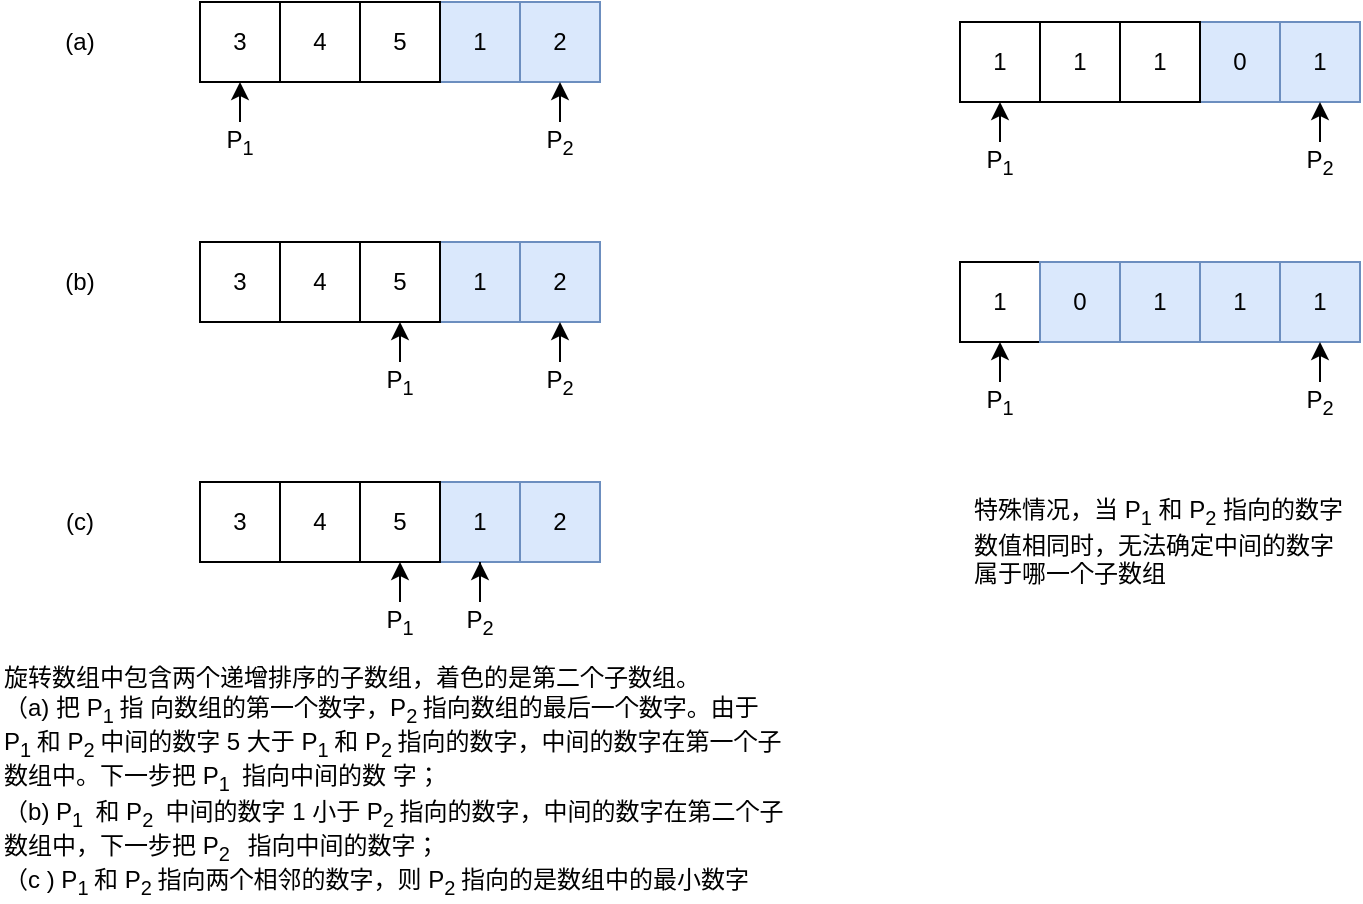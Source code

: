 <mxfile version="15.2.7" type="device"><diagram id="Z5cq9OTorI-iVZQwM5ER" name="第 1 页"><mxGraphModel dx="905" dy="765" grid="1" gridSize="10" guides="1" tooltips="1" connect="1" arrows="1" fold="1" page="1" pageScale="1" pageWidth="827" pageHeight="1169" math="0" shadow="0"><root><mxCell id="0"/><mxCell id="1" parent="0"/><mxCell id="ayOxXFMzUKXz69Equadx-6" value="" style="group" vertex="1" connectable="0" parent="1"><mxGeometry x="180" y="270" width="200" height="40" as="geometry"/></mxCell><mxCell id="ayOxXFMzUKXz69Equadx-1" value="1" style="whiteSpace=wrap;html=1;aspect=fixed;fillColor=#dae8fc;strokeColor=#6c8ebf;" vertex="1" parent="ayOxXFMzUKXz69Equadx-6"><mxGeometry x="120" width="40" height="40" as="geometry"/></mxCell><mxCell id="ayOxXFMzUKXz69Equadx-2" value="2" style="whiteSpace=wrap;html=1;aspect=fixed;fillColor=#dae8fc;strokeColor=#6c8ebf;" vertex="1" parent="ayOxXFMzUKXz69Equadx-6"><mxGeometry x="160" width="40" height="40" as="geometry"/></mxCell><mxCell id="ayOxXFMzUKXz69Equadx-3" value="3" style="whiteSpace=wrap;html=1;aspect=fixed;" vertex="1" parent="ayOxXFMzUKXz69Equadx-6"><mxGeometry width="40" height="40" as="geometry"/></mxCell><mxCell id="ayOxXFMzUKXz69Equadx-4" value="4" style="whiteSpace=wrap;html=1;aspect=fixed;" vertex="1" parent="ayOxXFMzUKXz69Equadx-6"><mxGeometry x="40" width="40" height="40" as="geometry"/></mxCell><mxCell id="ayOxXFMzUKXz69Equadx-5" value="5" style="whiteSpace=wrap;html=1;aspect=fixed;" vertex="1" parent="ayOxXFMzUKXz69Equadx-6"><mxGeometry x="80" width="40" height="40" as="geometry"/></mxCell><mxCell id="ayOxXFMzUKXz69Equadx-7" value="" style="group" vertex="1" connectable="0" parent="1"><mxGeometry x="180" y="390" width="200" height="40" as="geometry"/></mxCell><mxCell id="ayOxXFMzUKXz69Equadx-8" value="1" style="whiteSpace=wrap;html=1;aspect=fixed;fillColor=#dae8fc;strokeColor=#6c8ebf;" vertex="1" parent="ayOxXFMzUKXz69Equadx-7"><mxGeometry x="120" width="40" height="40" as="geometry"/></mxCell><mxCell id="ayOxXFMzUKXz69Equadx-9" value="2" style="whiteSpace=wrap;html=1;aspect=fixed;fillColor=#dae8fc;strokeColor=#6c8ebf;" vertex="1" parent="ayOxXFMzUKXz69Equadx-7"><mxGeometry x="160" width="40" height="40" as="geometry"/></mxCell><mxCell id="ayOxXFMzUKXz69Equadx-10" value="3" style="whiteSpace=wrap;html=1;aspect=fixed;" vertex="1" parent="ayOxXFMzUKXz69Equadx-7"><mxGeometry width="40" height="40" as="geometry"/></mxCell><mxCell id="ayOxXFMzUKXz69Equadx-11" value="4" style="whiteSpace=wrap;html=1;aspect=fixed;" vertex="1" parent="ayOxXFMzUKXz69Equadx-7"><mxGeometry x="40" width="40" height="40" as="geometry"/></mxCell><mxCell id="ayOxXFMzUKXz69Equadx-12" value="5" style="whiteSpace=wrap;html=1;aspect=fixed;" vertex="1" parent="ayOxXFMzUKXz69Equadx-7"><mxGeometry x="80" width="40" height="40" as="geometry"/></mxCell><mxCell id="ayOxXFMzUKXz69Equadx-13" value="" style="group" vertex="1" connectable="0" parent="1"><mxGeometry x="180" y="510" width="200" height="40" as="geometry"/></mxCell><mxCell id="ayOxXFMzUKXz69Equadx-14" value="1" style="whiteSpace=wrap;html=1;aspect=fixed;fillColor=#dae8fc;strokeColor=#6c8ebf;" vertex="1" parent="ayOxXFMzUKXz69Equadx-13"><mxGeometry x="120" width="40" height="40" as="geometry"/></mxCell><mxCell id="ayOxXFMzUKXz69Equadx-15" value="2" style="whiteSpace=wrap;html=1;aspect=fixed;fillColor=#dae8fc;strokeColor=#6c8ebf;" vertex="1" parent="ayOxXFMzUKXz69Equadx-13"><mxGeometry x="160" width="40" height="40" as="geometry"/></mxCell><mxCell id="ayOxXFMzUKXz69Equadx-16" value="3" style="whiteSpace=wrap;html=1;aspect=fixed;" vertex="1" parent="ayOxXFMzUKXz69Equadx-13"><mxGeometry width="40" height="40" as="geometry"/></mxCell><mxCell id="ayOxXFMzUKXz69Equadx-17" value="4" style="whiteSpace=wrap;html=1;aspect=fixed;" vertex="1" parent="ayOxXFMzUKXz69Equadx-13"><mxGeometry x="40" width="40" height="40" as="geometry"/></mxCell><mxCell id="ayOxXFMzUKXz69Equadx-18" value="5" style="whiteSpace=wrap;html=1;aspect=fixed;" vertex="1" parent="ayOxXFMzUKXz69Equadx-13"><mxGeometry x="80" width="40" height="40" as="geometry"/></mxCell><mxCell id="ayOxXFMzUKXz69Equadx-19" value="(a)" style="text;html=1;strokeColor=none;fillColor=none;align=center;verticalAlign=middle;whiteSpace=wrap;rounded=0;" vertex="1" parent="1"><mxGeometry x="100" y="280" width="40" height="20" as="geometry"/></mxCell><mxCell id="ayOxXFMzUKXz69Equadx-20" value="(b)" style="text;html=1;strokeColor=none;fillColor=none;align=center;verticalAlign=middle;whiteSpace=wrap;rounded=0;" vertex="1" parent="1"><mxGeometry x="100" y="400" width="40" height="20" as="geometry"/></mxCell><mxCell id="ayOxXFMzUKXz69Equadx-21" value="(c)" style="text;html=1;strokeColor=none;fillColor=none;align=center;verticalAlign=middle;whiteSpace=wrap;rounded=0;" vertex="1" parent="1"><mxGeometry x="100" y="520" width="40" height="20" as="geometry"/></mxCell><mxCell id="ayOxXFMzUKXz69Equadx-31" value="" style="group" vertex="1" connectable="0" parent="1"><mxGeometry x="340" y="310" width="40" height="40" as="geometry"/></mxCell><mxCell id="ayOxXFMzUKXz69Equadx-27" style="edgeStyle=orthogonalEdgeStyle;rounded=0;orthogonalLoop=1;jettySize=auto;html=1;exitX=0.5;exitY=0;exitDx=0;exitDy=0;entryX=0.5;entryY=1;entryDx=0;entryDy=0;" edge="1" parent="ayOxXFMzUKXz69Equadx-31" source="ayOxXFMzUKXz69Equadx-28"><mxGeometry relative="1" as="geometry"><mxPoint x="20" as="targetPoint"/></mxGeometry></mxCell><mxCell id="ayOxXFMzUKXz69Equadx-28" value="P&lt;sub&gt;2&lt;/sub&gt;" style="text;html=1;strokeColor=none;fillColor=none;align=center;verticalAlign=middle;whiteSpace=wrap;rounded=0;" vertex="1" parent="ayOxXFMzUKXz69Equadx-31"><mxGeometry y="20" width="40" height="20" as="geometry"/></mxCell><mxCell id="ayOxXFMzUKXz69Equadx-33" value="" style="group" vertex="1" connectable="0" parent="1"><mxGeometry x="180" y="330" width="40" height="20" as="geometry"/></mxCell><mxCell id="ayOxXFMzUKXz69Equadx-32" value="" style="group" vertex="1" connectable="0" parent="ayOxXFMzUKXz69Equadx-33"><mxGeometry width="40" height="20" as="geometry"/></mxCell><mxCell id="ayOxXFMzUKXz69Equadx-23" value="P&lt;sub&gt;1&lt;/sub&gt;" style="text;html=1;strokeColor=none;fillColor=none;align=center;verticalAlign=middle;whiteSpace=wrap;rounded=0;" vertex="1" parent="ayOxXFMzUKXz69Equadx-32"><mxGeometry width="40" height="20" as="geometry"/></mxCell><mxCell id="ayOxXFMzUKXz69Equadx-24" style="edgeStyle=orthogonalEdgeStyle;rounded=0;orthogonalLoop=1;jettySize=auto;html=1;exitX=0.5;exitY=0;exitDx=0;exitDy=0;entryX=0.5;entryY=1;entryDx=0;entryDy=0;" edge="1" parent="ayOxXFMzUKXz69Equadx-33" source="ayOxXFMzUKXz69Equadx-23" target="ayOxXFMzUKXz69Equadx-3"><mxGeometry relative="1" as="geometry"/></mxCell><mxCell id="ayOxXFMzUKXz69Equadx-41" value="" style="group" vertex="1" connectable="0" parent="1"><mxGeometry x="260" y="450" width="40" height="20" as="geometry"/></mxCell><mxCell id="ayOxXFMzUKXz69Equadx-42" value="P&lt;sub&gt;1&lt;/sub&gt;" style="text;html=1;strokeColor=none;fillColor=none;align=center;verticalAlign=middle;whiteSpace=wrap;rounded=0;" vertex="1" parent="ayOxXFMzUKXz69Equadx-41"><mxGeometry width="40" height="20" as="geometry"/></mxCell><mxCell id="ayOxXFMzUKXz69Equadx-43" style="edgeStyle=orthogonalEdgeStyle;rounded=0;orthogonalLoop=1;jettySize=auto;html=1;exitX=0.5;exitY=0;exitDx=0;exitDy=0;entryX=0.5;entryY=1;entryDx=0;entryDy=0;" edge="1" parent="1" source="ayOxXFMzUKXz69Equadx-42" target="ayOxXFMzUKXz69Equadx-12"><mxGeometry relative="1" as="geometry"><mxPoint x="310" y="450" as="targetPoint"/><mxPoint x="280.0" y="450" as="sourcePoint"/></mxGeometry></mxCell><mxCell id="ayOxXFMzUKXz69Equadx-44" value="" style="group" vertex="1" connectable="0" parent="1"><mxGeometry x="340" y="430" width="40" height="40" as="geometry"/></mxCell><mxCell id="ayOxXFMzUKXz69Equadx-46" value="P&lt;sub&gt;2&lt;/sub&gt;" style="text;html=1;strokeColor=none;fillColor=none;align=center;verticalAlign=middle;whiteSpace=wrap;rounded=0;" vertex="1" parent="ayOxXFMzUKXz69Equadx-44"><mxGeometry y="20" width="40" height="20" as="geometry"/></mxCell><mxCell id="ayOxXFMzUKXz69Equadx-45" style="edgeStyle=orthogonalEdgeStyle;rounded=0;orthogonalLoop=1;jettySize=auto;html=1;exitX=0.5;exitY=0;exitDx=0;exitDy=0;entryX=0.5;entryY=1;entryDx=0;entryDy=0;" edge="1" parent="1" source="ayOxXFMzUKXz69Equadx-46" target="ayOxXFMzUKXz69Equadx-9"><mxGeometry relative="1" as="geometry"><mxPoint x="340" y="440" as="targetPoint"/><mxPoint x="360" y="450" as="sourcePoint"/><Array as="points"/></mxGeometry></mxCell><mxCell id="ayOxXFMzUKXz69Equadx-47" value="" style="group" vertex="1" connectable="0" parent="1"><mxGeometry x="300" y="570" width="40" height="20" as="geometry"/></mxCell><mxCell id="ayOxXFMzUKXz69Equadx-48" value="P&lt;sub&gt;2&lt;/sub&gt;" style="text;html=1;strokeColor=none;fillColor=none;align=center;verticalAlign=middle;whiteSpace=wrap;rounded=0;" vertex="1" parent="ayOxXFMzUKXz69Equadx-47"><mxGeometry width="40" height="20" as="geometry"/></mxCell><mxCell id="ayOxXFMzUKXz69Equadx-49" style="edgeStyle=orthogonalEdgeStyle;rounded=0;orthogonalLoop=1;jettySize=auto;html=1;entryX=0.5;entryY=1;entryDx=0;entryDy=0;" edge="1" parent="1" source="ayOxXFMzUKXz69Equadx-48" target="ayOxXFMzUKXz69Equadx-14"><mxGeometry relative="1" as="geometry"/></mxCell><mxCell id="ayOxXFMzUKXz69Equadx-50" value="" style="group" vertex="1" connectable="0" parent="1"><mxGeometry x="260" y="570" width="40" height="20" as="geometry"/></mxCell><mxCell id="ayOxXFMzUKXz69Equadx-51" value="P&lt;sub&gt;1&lt;/sub&gt;" style="text;html=1;strokeColor=none;fillColor=none;align=center;verticalAlign=middle;whiteSpace=wrap;rounded=0;" vertex="1" parent="ayOxXFMzUKXz69Equadx-50"><mxGeometry width="40" height="20" as="geometry"/></mxCell><mxCell id="ayOxXFMzUKXz69Equadx-52" style="edgeStyle=orthogonalEdgeStyle;rounded=0;orthogonalLoop=1;jettySize=auto;html=1;exitX=0.5;exitY=0;exitDx=0;exitDy=0;entryX=0.5;entryY=1;entryDx=0;entryDy=0;" edge="1" parent="1" source="ayOxXFMzUKXz69Equadx-51" target="ayOxXFMzUKXz69Equadx-18"><mxGeometry relative="1" as="geometry"/></mxCell><mxCell id="ayOxXFMzUKXz69Equadx-53" value="&lt;span class=&quot;fontstyle0&quot;&gt;旋转数组中包含两个递增排序的子数组，着色的是第二个子数组。&lt;br&gt;&lt;/span&gt;&lt;span class=&quot;fontstyle2&quot;&gt;（a) &lt;/span&gt;&lt;span class=&quot;fontstyle0&quot;&gt;把 P&lt;sub&gt;1&amp;nbsp;&lt;/sub&gt;&lt;/span&gt;&lt;span class=&quot;fontstyle0&quot;&gt;指 向数组的第一个数字，&lt;/span&gt;&lt;span class=&quot;fontstyle2&quot;&gt;P&lt;sub&gt;2&amp;nbsp;&lt;/sub&gt;&lt;/span&gt;&lt;span class=&quot;fontstyle0&quot;&gt;指向数组的最后一个数字。由于 P&lt;sub&gt;1&amp;nbsp;&lt;/sub&gt;&lt;/span&gt;&lt;span class=&quot;fontstyle0&quot;&gt;和&amp;nbsp;&lt;/span&gt;&lt;span class=&quot;fontstyle0&quot;&gt;P&lt;sub&gt;2&amp;nbsp;&lt;/sub&gt;中间的数字&amp;nbsp;&lt;/span&gt;&lt;span class=&quot;fontstyle2&quot;&gt;5&amp;nbsp;&lt;/span&gt;&lt;span class=&quot;fontstyle0&quot;&gt;大于 P&lt;sub&gt;1&amp;nbsp;&lt;/sub&gt;&lt;/span&gt;&lt;span class=&quot;fontstyle2&quot;&gt;和 P&lt;sub&gt;2&amp;nbsp;&lt;/sub&gt;&lt;/span&gt;&lt;span class=&quot;fontstyle0&quot;&gt;指向的数字，中间的数字在第一个子数组中。下一步把 P&lt;sub&gt;1&amp;nbsp;&lt;/sub&gt;&lt;/span&gt;&lt;span class=&quot;fontstyle0&quot;&gt;&amp;nbsp;指向中间的数 字；&lt;br&gt;（&lt;/span&gt;&lt;span class=&quot;fontstyle2&quot;&gt;b) P&lt;sub&gt;1&amp;nbsp;&lt;/sub&gt;&amp;nbsp;和 P&lt;sub&gt;2&amp;nbsp;&lt;/sub&gt;&lt;/span&gt;&lt;span class=&quot;fontstyle0&quot;&gt;&amp;nbsp;中间的数字 1 小于 P&lt;sub&gt;2 &lt;/sub&gt;&lt;/span&gt;&lt;span class=&quot;fontstyle0&quot;&gt;指向的数字，中间的数字在第二个子数组中，下一步把 P&lt;sub&gt;2&amp;nbsp; &lt;/sub&gt;&amp;nbsp;指向中间的数字；&lt;br&gt;&lt;/span&gt;&lt;span class=&quot;fontstyle0&quot;&gt;（&lt;/span&gt;&lt;span class=&quot;fontstyle2&quot;&gt;c ) P&lt;sub&gt;1&amp;nbsp;&lt;/sub&gt;&lt;/span&gt;&lt;span class=&quot;fontstyle0&quot;&gt;和&amp;nbsp;&lt;/span&gt;&lt;span class=&quot;fontstyle0&quot;&gt;P&lt;sub&gt;2&amp;nbsp;&lt;/sub&gt;指向两个相邻的数字，则&amp;nbsp;&lt;/span&gt;&lt;span class=&quot;fontstyle0&quot;&gt;P&lt;sub&gt;2&amp;nbsp;&lt;/sub&gt;指向的是数组中的最小数字&lt;/span&gt; " style="text;html=1;strokeColor=none;fillColor=none;align=left;verticalAlign=middle;whiteSpace=wrap;rounded=0;" vertex="1" parent="1"><mxGeometry x="80" y="600" width="400" height="120" as="geometry"/></mxCell><mxCell id="ayOxXFMzUKXz69Equadx-56" value="" style="group" vertex="1" connectable="0" parent="1"><mxGeometry x="560" y="280" width="200" height="40" as="geometry"/></mxCell><mxCell id="ayOxXFMzUKXz69Equadx-57" value="0" style="whiteSpace=wrap;html=1;aspect=fixed;fillColor=#dae8fc;strokeColor=#6c8ebf;" vertex="1" parent="ayOxXFMzUKXz69Equadx-56"><mxGeometry x="120" width="40" height="40" as="geometry"/></mxCell><mxCell id="ayOxXFMzUKXz69Equadx-58" value="1" style="whiteSpace=wrap;html=1;aspect=fixed;fillColor=#dae8fc;strokeColor=#6c8ebf;" vertex="1" parent="ayOxXFMzUKXz69Equadx-56"><mxGeometry x="160" width="40" height="40" as="geometry"/></mxCell><mxCell id="ayOxXFMzUKXz69Equadx-59" value="1" style="whiteSpace=wrap;html=1;aspect=fixed;" vertex="1" parent="ayOxXFMzUKXz69Equadx-56"><mxGeometry width="40" height="40" as="geometry"/></mxCell><mxCell id="ayOxXFMzUKXz69Equadx-60" value="1" style="whiteSpace=wrap;html=1;aspect=fixed;" vertex="1" parent="ayOxXFMzUKXz69Equadx-56"><mxGeometry x="40" width="40" height="40" as="geometry"/></mxCell><mxCell id="ayOxXFMzUKXz69Equadx-61" value="1" style="whiteSpace=wrap;html=1;aspect=fixed;" vertex="1" parent="ayOxXFMzUKXz69Equadx-56"><mxGeometry x="80" width="40" height="40" as="geometry"/></mxCell><mxCell id="ayOxXFMzUKXz69Equadx-62" value="" style="group" vertex="1" connectable="0" parent="1"><mxGeometry x="560" y="400" width="200" height="40" as="geometry"/></mxCell><mxCell id="ayOxXFMzUKXz69Equadx-63" value="1" style="whiteSpace=wrap;html=1;aspect=fixed;fillColor=#dae8fc;strokeColor=#6c8ebf;" vertex="1" parent="ayOxXFMzUKXz69Equadx-62"><mxGeometry x="120" width="40" height="40" as="geometry"/></mxCell><mxCell id="ayOxXFMzUKXz69Equadx-64" value="1" style="whiteSpace=wrap;html=1;aspect=fixed;fillColor=#dae8fc;strokeColor=#6c8ebf;" vertex="1" parent="ayOxXFMzUKXz69Equadx-62"><mxGeometry x="160" width="40" height="40" as="geometry"/></mxCell><mxCell id="ayOxXFMzUKXz69Equadx-65" value="1" style="whiteSpace=wrap;html=1;aspect=fixed;" vertex="1" parent="ayOxXFMzUKXz69Equadx-62"><mxGeometry width="40" height="40" as="geometry"/></mxCell><mxCell id="ayOxXFMzUKXz69Equadx-66" value="0" style="whiteSpace=wrap;html=1;aspect=fixed;fillColor=#dae8fc;strokeColor=#6c8ebf;" vertex="1" parent="ayOxXFMzUKXz69Equadx-62"><mxGeometry x="40" width="40" height="40" as="geometry"/></mxCell><mxCell id="ayOxXFMzUKXz69Equadx-67" value="1" style="whiteSpace=wrap;html=1;aspect=fixed;fillColor=#dae8fc;strokeColor=#6c8ebf;" vertex="1" parent="ayOxXFMzUKXz69Equadx-62"><mxGeometry x="80" width="40" height="40" as="geometry"/></mxCell><mxCell id="ayOxXFMzUKXz69Equadx-75" style="edgeStyle=orthogonalEdgeStyle;rounded=0;orthogonalLoop=1;jettySize=auto;html=1;exitX=0.5;exitY=0;exitDx=0;exitDy=0;entryX=0.5;entryY=1;entryDx=0;entryDy=0;" edge="1" parent="1" source="ayOxXFMzUKXz69Equadx-68" target="ayOxXFMzUKXz69Equadx-58"><mxGeometry relative="1" as="geometry"/></mxCell><mxCell id="ayOxXFMzUKXz69Equadx-68" value="P&lt;sub&gt;2&lt;/sub&gt;" style="text;html=1;strokeColor=none;fillColor=none;align=center;verticalAlign=middle;whiteSpace=wrap;rounded=0;" vertex="1" parent="1"><mxGeometry x="720" y="340" width="40" height="20" as="geometry"/></mxCell><mxCell id="ayOxXFMzUKXz69Equadx-77" style="edgeStyle=orthogonalEdgeStyle;rounded=0;orthogonalLoop=1;jettySize=auto;html=1;exitX=0.5;exitY=0;exitDx=0;exitDy=0;entryX=0.5;entryY=1;entryDx=0;entryDy=0;" edge="1" parent="1" source="ayOxXFMzUKXz69Equadx-69" target="ayOxXFMzUKXz69Equadx-64"><mxGeometry relative="1" as="geometry"/></mxCell><mxCell id="ayOxXFMzUKXz69Equadx-69" value="P&lt;sub&gt;2&lt;/sub&gt;" style="text;html=1;strokeColor=none;fillColor=none;align=center;verticalAlign=middle;whiteSpace=wrap;rounded=0;" vertex="1" parent="1"><mxGeometry x="720" y="460" width="40" height="20" as="geometry"/></mxCell><mxCell id="ayOxXFMzUKXz69Equadx-70" value="" style="group" vertex="1" connectable="0" parent="1"><mxGeometry x="560" y="340" width="40" height="20" as="geometry"/></mxCell><mxCell id="ayOxXFMzUKXz69Equadx-71" value="P&lt;sub&gt;1&lt;/sub&gt;" style="text;html=1;strokeColor=none;fillColor=none;align=center;verticalAlign=middle;whiteSpace=wrap;rounded=0;" vertex="1" parent="ayOxXFMzUKXz69Equadx-70"><mxGeometry width="40" height="20" as="geometry"/></mxCell><mxCell id="ayOxXFMzUKXz69Equadx-72" value="" style="group" vertex="1" connectable="0" parent="1"><mxGeometry x="560" y="460" width="40" height="20" as="geometry"/></mxCell><mxCell id="ayOxXFMzUKXz69Equadx-73" value="P&lt;sub&gt;1&lt;/sub&gt;" style="text;html=1;strokeColor=none;fillColor=none;align=center;verticalAlign=middle;whiteSpace=wrap;rounded=0;" vertex="1" parent="ayOxXFMzUKXz69Equadx-72"><mxGeometry width="40" height="20" as="geometry"/></mxCell><mxCell id="ayOxXFMzUKXz69Equadx-74" style="edgeStyle=orthogonalEdgeStyle;rounded=0;orthogonalLoop=1;jettySize=auto;html=1;exitX=0.5;exitY=0;exitDx=0;exitDy=0;entryX=0.5;entryY=1;entryDx=0;entryDy=0;" edge="1" parent="1" source="ayOxXFMzUKXz69Equadx-71" target="ayOxXFMzUKXz69Equadx-59"><mxGeometry relative="1" as="geometry"/></mxCell><mxCell id="ayOxXFMzUKXz69Equadx-76" style="edgeStyle=orthogonalEdgeStyle;rounded=0;orthogonalLoop=1;jettySize=auto;html=1;exitX=0.5;exitY=0;exitDx=0;exitDy=0;entryX=0.5;entryY=1;entryDx=0;entryDy=0;" edge="1" parent="1" source="ayOxXFMzUKXz69Equadx-73" target="ayOxXFMzUKXz69Equadx-65"><mxGeometry relative="1" as="geometry"/></mxCell><mxCell id="ayOxXFMzUKXz69Equadx-78" value="特殊情况，当 P&lt;sub&gt;1&lt;/sub&gt;&amp;nbsp;和 P&lt;sub&gt;2&lt;/sub&gt;&amp;nbsp;指向的数字数值相同时，无法确定中间的数字属于哪一个子数组" style="text;html=1;strokeColor=none;fillColor=none;align=left;verticalAlign=middle;whiteSpace=wrap;rounded=0;" vertex="1" parent="1"><mxGeometry x="565" y="520" width="190" height="40" as="geometry"/></mxCell></root></mxGraphModel></diagram></mxfile>